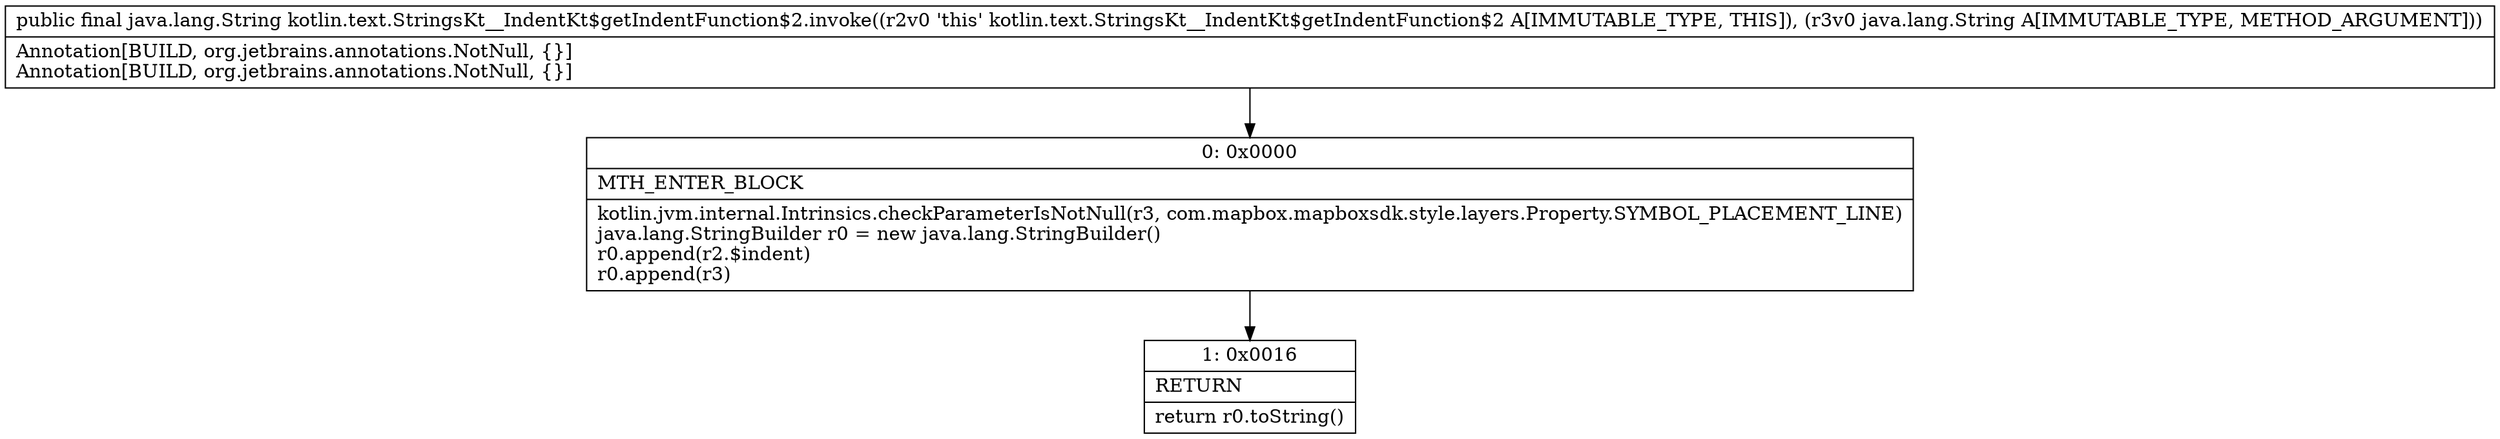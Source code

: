 digraph "CFG forkotlin.text.StringsKt__IndentKt$getIndentFunction$2.invoke(Ljava\/lang\/String;)Ljava\/lang\/String;" {
Node_0 [shape=record,label="{0\:\ 0x0000|MTH_ENTER_BLOCK\l|kotlin.jvm.internal.Intrinsics.checkParameterIsNotNull(r3, com.mapbox.mapboxsdk.style.layers.Property.SYMBOL_PLACEMENT_LINE)\ljava.lang.StringBuilder r0 = new java.lang.StringBuilder()\lr0.append(r2.$indent)\lr0.append(r3)\l}"];
Node_1 [shape=record,label="{1\:\ 0x0016|RETURN\l|return r0.toString()\l}"];
MethodNode[shape=record,label="{public final java.lang.String kotlin.text.StringsKt__IndentKt$getIndentFunction$2.invoke((r2v0 'this' kotlin.text.StringsKt__IndentKt$getIndentFunction$2 A[IMMUTABLE_TYPE, THIS]), (r3v0 java.lang.String A[IMMUTABLE_TYPE, METHOD_ARGUMENT]))  | Annotation[BUILD, org.jetbrains.annotations.NotNull, \{\}]\lAnnotation[BUILD, org.jetbrains.annotations.NotNull, \{\}]\l}"];
MethodNode -> Node_0;
Node_0 -> Node_1;
}

